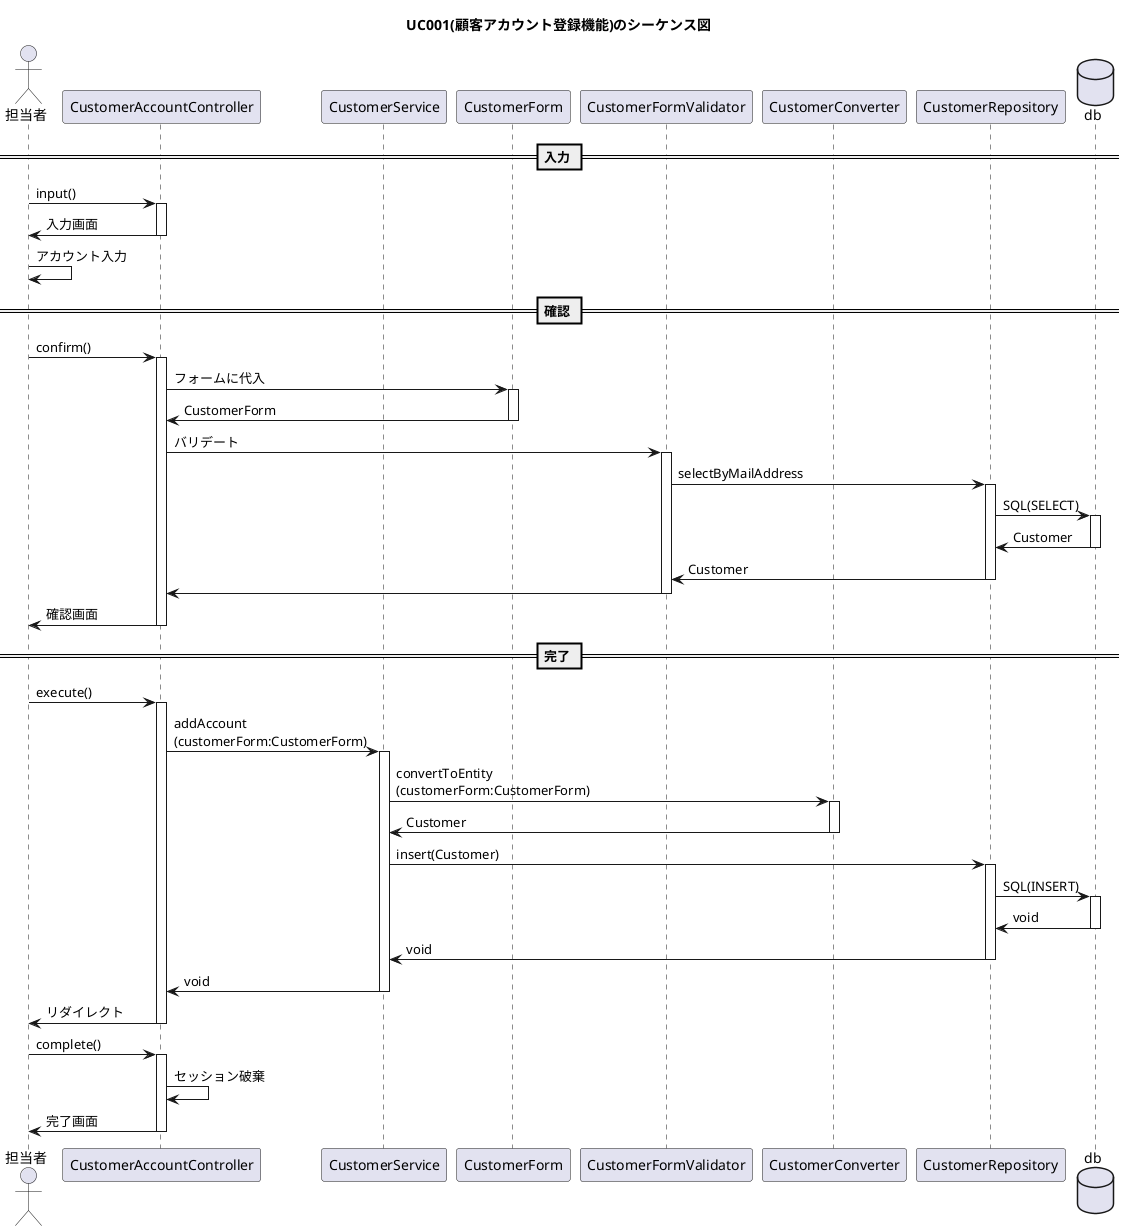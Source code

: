 @startuml

title UC001(顧客アカウント登録機能)のシーケンス図
actor "担当者" as user
participant "CustomerAccountController" as controller
participant "CustomerService" as service
participant "CustomerForm" as form
participant "CustomerFormValidator" as validator
participant "CustomerConverter" as helper
participant "CustomerRepository" as repository
database "db" as db
 == 入力 ==
user -> controller++:input()
controller -> user--:入力画面
user -> user:アカウント入力 
 == 確認 ==
user -> controller++:confirm()
controller -> form++:フォームに代入
form -> controller--:CustomerForm
controller -> validator++:バリデート
validator -> repository++:selectByMailAddress
repository -> db++:SQL(SELECT)
repository <- db--:Customer
validator <- repository--:Customer
controller <- validator--
controller -> user--:確認画面
 == 完了 ==
user -> controller++:execute()
controller -> service++:addAccount\n(customerForm:CustomerForm)
service -> helper++:convertToEntity\n(customerForm:CustomerForm)
helper -> service--:Customer
service -> repository++:insert(Customer)
repository -> db++:SQL(INSERT)
db -> repository--:void
repository -> service--:void
service -> controller--:void
controller -> user--:リダイレクト
user -> controller++:complete()
controller -> controller:セッション破棄
controller -> user--:完了画面
@enduml